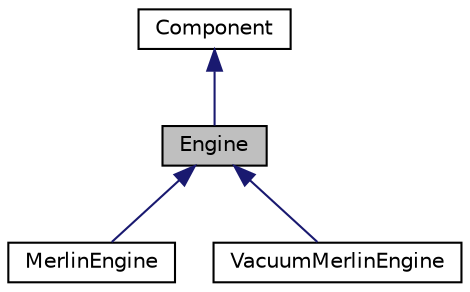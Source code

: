 digraph "Engine"
{
 // LATEX_PDF_SIZE
  edge [fontname="Helvetica",fontsize="10",labelfontname="Helvetica",labelfontsize="10"];
  node [fontname="Helvetica",fontsize="10",shape=record];
  Node1 [label="Engine",height=0.2,width=0.4,color="black", fillcolor="grey75", style="filled", fontcolor="black",tooltip=" "];
  Node2 -> Node1 [dir="back",color="midnightblue",fontsize="10",style="solid"];
  Node2 [label="Component",height=0.2,width=0.4,color="black", fillcolor="white", style="filled",URL="$classComponent.html",tooltip=" "];
  Node1 -> Node3 [dir="back",color="midnightblue",fontsize="10",style="solid"];
  Node3 [label="MerlinEngine",height=0.2,width=0.4,color="black", fillcolor="white", style="filled",URL="$classMerlinEngine.html",tooltip=" "];
  Node1 -> Node4 [dir="back",color="midnightblue",fontsize="10",style="solid"];
  Node4 [label="VacuumMerlinEngine",height=0.2,width=0.4,color="black", fillcolor="white", style="filled",URL="$classVacuumMerlinEngine.html",tooltip=" "];
}
